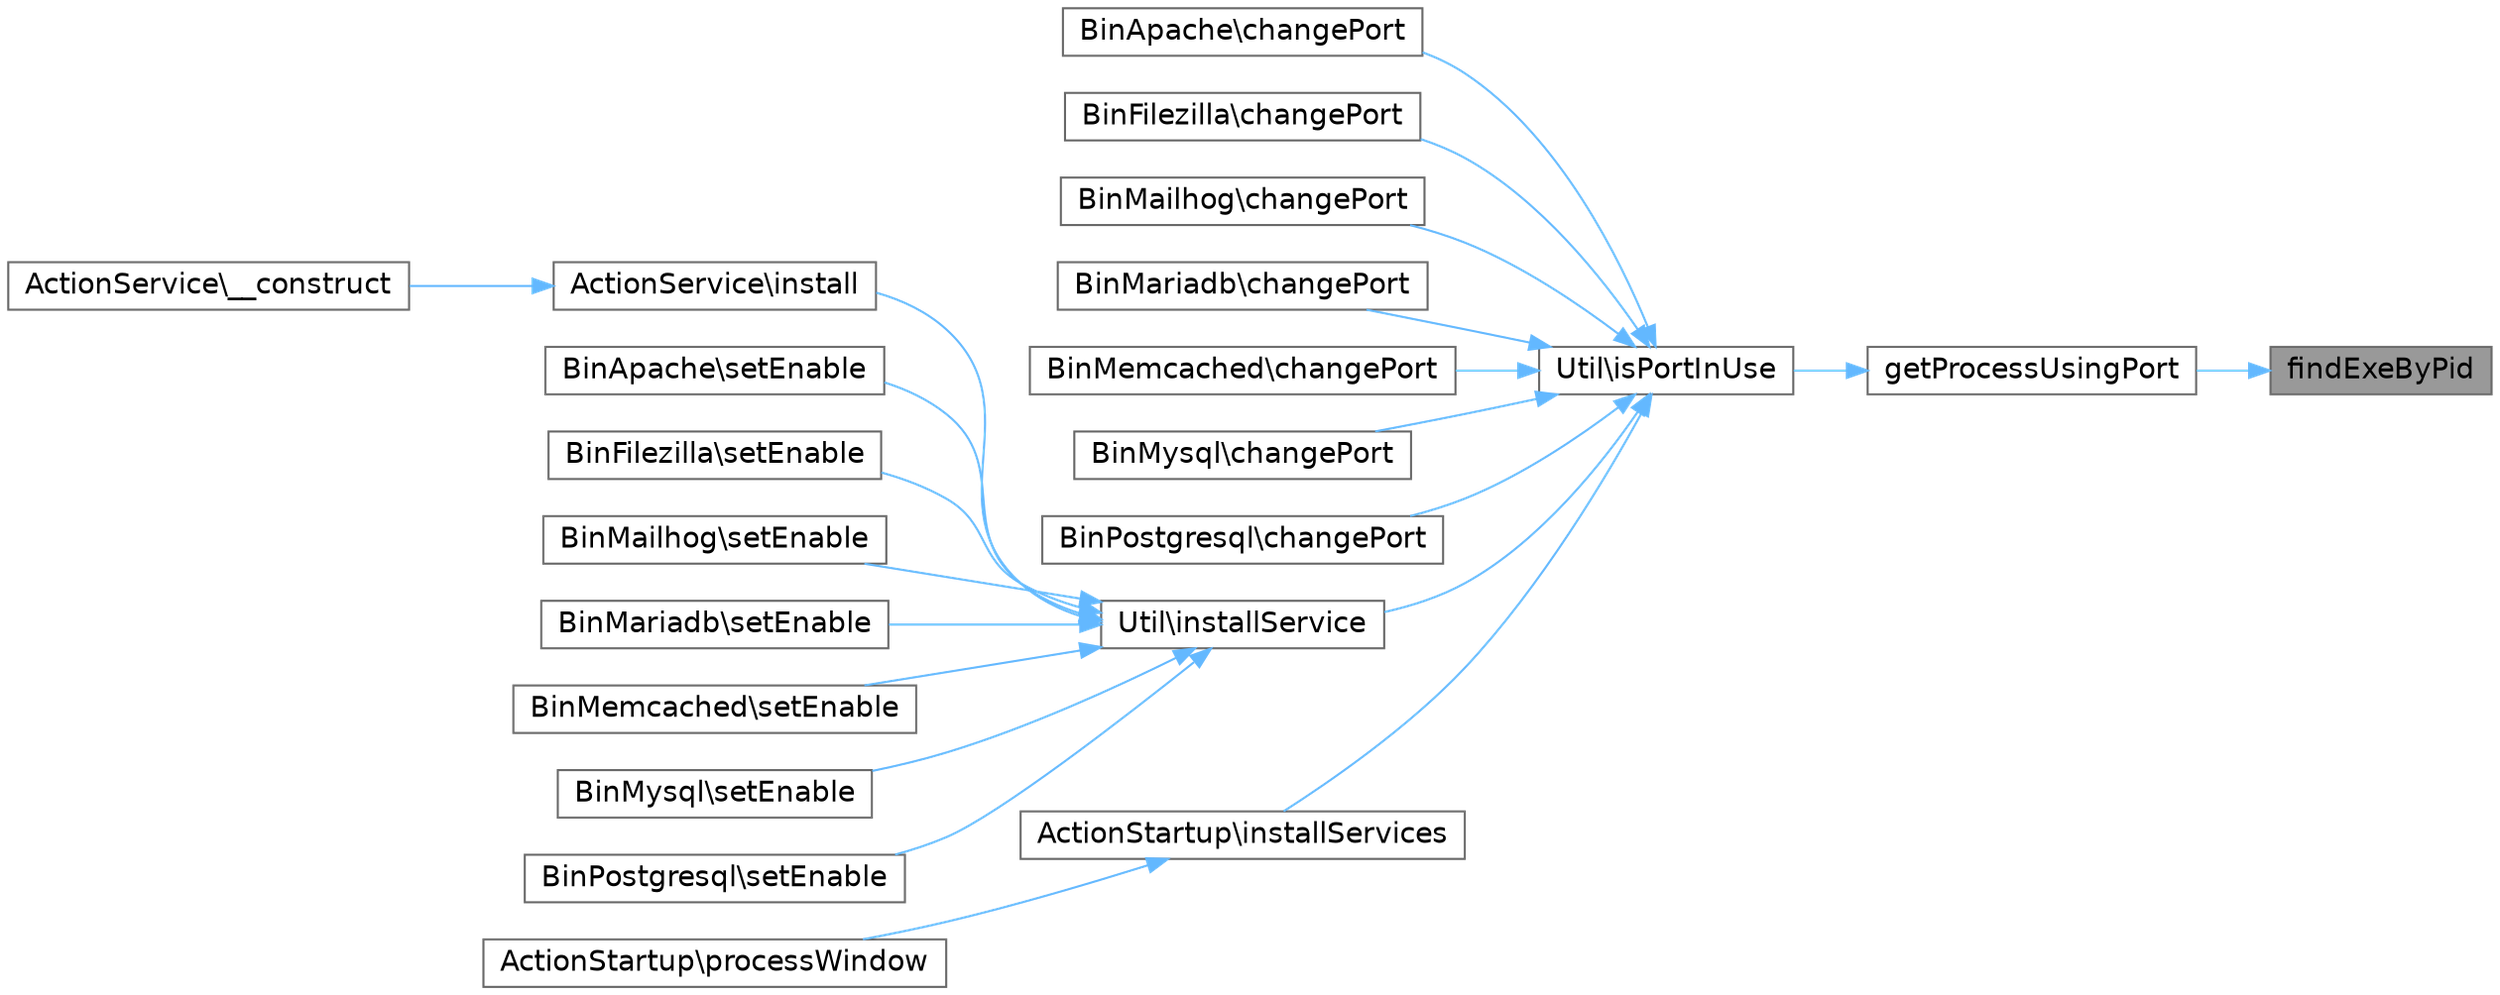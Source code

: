 digraph "findExeByPid"
{
 // LATEX_PDF_SIZE
  bgcolor="transparent";
  edge [fontname=Helvetica,fontsize=14,labelfontname=Helvetica,labelfontsize=14];
  node [fontname=Helvetica,fontsize=14,shape=box,height=0.2,width=0.4];
  rankdir="RL";
  Node1 [id="Node000001",label="findExeByPid",height=0.2,width=0.4,color="gray40", fillcolor="grey60", style="filled", fontcolor="black",tooltip=" "];
  Node1 -> Node2 [id="edge1_Node000001_Node000002",dir="back",color="steelblue1",style="solid",tooltip=" "];
  Node2 [id="Node000002",label="getProcessUsingPort",height=0.2,width=0.4,color="grey40", fillcolor="white", style="filled",URL="$da/dbb/classBatch.html#a81b09a654f73c8954934b6202a480c47",tooltip=" "];
  Node2 -> Node3 [id="edge2_Node000002_Node000003",dir="back",color="steelblue1",style="solid",tooltip=" "];
  Node3 [id="Node000003",label="Util\\isPortInUse",height=0.2,width=0.4,color="grey40", fillcolor="white", style="filled",URL="$d6/de4/classUtil.html#a997ef76d56e91536a41ef5735682cf73",tooltip=" "];
  Node3 -> Node4 [id="edge3_Node000003_Node000004",dir="back",color="steelblue1",style="solid",tooltip=" "];
  Node4 [id="Node000004",label="BinApache\\changePort",height=0.2,width=0.4,color="grey40", fillcolor="white", style="filled",URL="$d9/d6c/classBinApache.html#a85f983791a52bf029fac9b6d3b3976d2",tooltip=" "];
  Node3 -> Node5 [id="edge4_Node000003_Node000005",dir="back",color="steelblue1",style="solid",tooltip=" "];
  Node5 [id="Node000005",label="BinFilezilla\\changePort",height=0.2,width=0.4,color="grey40", fillcolor="white", style="filled",URL="$da/d23/classBinFilezilla.html#a85f983791a52bf029fac9b6d3b3976d2",tooltip=" "];
  Node3 -> Node6 [id="edge5_Node000003_Node000006",dir="back",color="steelblue1",style="solid",tooltip=" "];
  Node6 [id="Node000006",label="BinMailhog\\changePort",height=0.2,width=0.4,color="grey40", fillcolor="white", style="filled",URL="$db/df2/classBinMailhog.html#a85f983791a52bf029fac9b6d3b3976d2",tooltip=" "];
  Node3 -> Node7 [id="edge6_Node000003_Node000007",dir="back",color="steelblue1",style="solid",tooltip=" "];
  Node7 [id="Node000007",label="BinMariadb\\changePort",height=0.2,width=0.4,color="grey40", fillcolor="white", style="filled",URL="$d4/d8f/classBinMariadb.html#a85f983791a52bf029fac9b6d3b3976d2",tooltip=" "];
  Node3 -> Node8 [id="edge7_Node000003_Node000008",dir="back",color="steelblue1",style="solid",tooltip=" "];
  Node8 [id="Node000008",label="BinMemcached\\changePort",height=0.2,width=0.4,color="grey40", fillcolor="white", style="filled",URL="$da/d10/classBinMemcached.html#a85f983791a52bf029fac9b6d3b3976d2",tooltip=" "];
  Node3 -> Node9 [id="edge8_Node000003_Node000009",dir="back",color="steelblue1",style="solid",tooltip=" "];
  Node9 [id="Node000009",label="BinMysql\\changePort",height=0.2,width=0.4,color="grey40", fillcolor="white", style="filled",URL="$d6/d88/classBinMysql.html#a85f983791a52bf029fac9b6d3b3976d2",tooltip=" "];
  Node3 -> Node10 [id="edge9_Node000003_Node000010",dir="back",color="steelblue1",style="solid",tooltip=" "];
  Node10 [id="Node000010",label="BinPostgresql\\changePort",height=0.2,width=0.4,color="grey40", fillcolor="white", style="filled",URL="$dc/db9/classBinPostgresql.html#a85f983791a52bf029fac9b6d3b3976d2",tooltip=" "];
  Node3 -> Node11 [id="edge10_Node000003_Node000011",dir="back",color="steelblue1",style="solid",tooltip=" "];
  Node11 [id="Node000011",label="Util\\installService",height=0.2,width=0.4,color="grey40", fillcolor="white", style="filled",URL="$d6/de4/classUtil.html#a174c8e15252f794d8d8c76f7d6dec486",tooltip=" "];
  Node11 -> Node12 [id="edge11_Node000011_Node000012",dir="back",color="steelblue1",style="solid",tooltip=" "];
  Node12 [id="Node000012",label="ActionService\\install",height=0.2,width=0.4,color="grey40", fillcolor="white", style="filled",URL="$d7/d0e/classActionService.html#aee9a1fbfda965e60de3befb697c057fe",tooltip=" "];
  Node12 -> Node13 [id="edge12_Node000012_Node000013",dir="back",color="steelblue1",style="solid",tooltip=" "];
  Node13 [id="Node000013",label="ActionService\\__construct",height=0.2,width=0.4,color="grey40", fillcolor="white", style="filled",URL="$d7/d0e/classActionService.html#a57b60b4976a2c5d1e40f2d11aa72aa7d",tooltip=" "];
  Node11 -> Node14 [id="edge13_Node000011_Node000014",dir="back",color="steelblue1",style="solid",tooltip=" "];
  Node14 [id="Node000014",label="BinApache\\setEnable",height=0.2,width=0.4,color="grey40", fillcolor="white", style="filled",URL="$d9/d6c/classBinApache.html#a8793e887e0ef76afd6f91028fc480674",tooltip=" "];
  Node11 -> Node15 [id="edge14_Node000011_Node000015",dir="back",color="steelblue1",style="solid",tooltip=" "];
  Node15 [id="Node000015",label="BinFilezilla\\setEnable",height=0.2,width=0.4,color="grey40", fillcolor="white", style="filled",URL="$da/d23/classBinFilezilla.html#a8793e887e0ef76afd6f91028fc480674",tooltip=" "];
  Node11 -> Node16 [id="edge15_Node000011_Node000016",dir="back",color="steelblue1",style="solid",tooltip=" "];
  Node16 [id="Node000016",label="BinMailhog\\setEnable",height=0.2,width=0.4,color="grey40", fillcolor="white", style="filled",URL="$db/df2/classBinMailhog.html#a8793e887e0ef76afd6f91028fc480674",tooltip=" "];
  Node11 -> Node17 [id="edge16_Node000011_Node000017",dir="back",color="steelblue1",style="solid",tooltip=" "];
  Node17 [id="Node000017",label="BinMariadb\\setEnable",height=0.2,width=0.4,color="grey40", fillcolor="white", style="filled",URL="$d4/d8f/classBinMariadb.html#a8793e887e0ef76afd6f91028fc480674",tooltip=" "];
  Node11 -> Node18 [id="edge17_Node000011_Node000018",dir="back",color="steelblue1",style="solid",tooltip=" "];
  Node18 [id="Node000018",label="BinMemcached\\setEnable",height=0.2,width=0.4,color="grey40", fillcolor="white", style="filled",URL="$da/d10/classBinMemcached.html#a8793e887e0ef76afd6f91028fc480674",tooltip=" "];
  Node11 -> Node19 [id="edge18_Node000011_Node000019",dir="back",color="steelblue1",style="solid",tooltip=" "];
  Node19 [id="Node000019",label="BinMysql\\setEnable",height=0.2,width=0.4,color="grey40", fillcolor="white", style="filled",URL="$d6/d88/classBinMysql.html#a8793e887e0ef76afd6f91028fc480674",tooltip=" "];
  Node11 -> Node20 [id="edge19_Node000011_Node000020",dir="back",color="steelblue1",style="solid",tooltip=" "];
  Node20 [id="Node000020",label="BinPostgresql\\setEnable",height=0.2,width=0.4,color="grey40", fillcolor="white", style="filled",URL="$dc/db9/classBinPostgresql.html#a8793e887e0ef76afd6f91028fc480674",tooltip=" "];
  Node3 -> Node21 [id="edge20_Node000003_Node000021",dir="back",color="steelblue1",style="solid",tooltip=" "];
  Node21 [id="Node000021",label="ActionStartup\\installServices",height=0.2,width=0.4,color="grey40", fillcolor="white", style="filled",URL="$d1/db8/classActionStartup.html#ad01019ebb8f22f8a7d09e60d01b288b2",tooltip=" "];
  Node21 -> Node22 [id="edge21_Node000021_Node000022",dir="back",color="steelblue1",style="solid",tooltip=" "];
  Node22 [id="Node000022",label="ActionStartup\\processWindow",height=0.2,width=0.4,color="grey40", fillcolor="white", style="filled",URL="$d1/db8/classActionStartup.html#adba450ef82fe3ce72172fb9ab22588cb",tooltip=" "];
}
